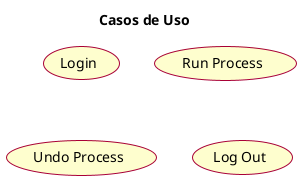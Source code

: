 @startuml Samples
    skin rose
    skinparam classFontName Calibri
    skinparam shadowing false

    title Diagrama by Gerardo Tordoya
'====================================

@startuml Samples
    skin rose
    skinparam classFontName Calibri
    skinparam shadowing false

    title Casos de Uso
'====================================

(Login)
(Run Process) as (Proc1)
usecase (Undo Process)
usecase (Log Out) as UC4

@enduml